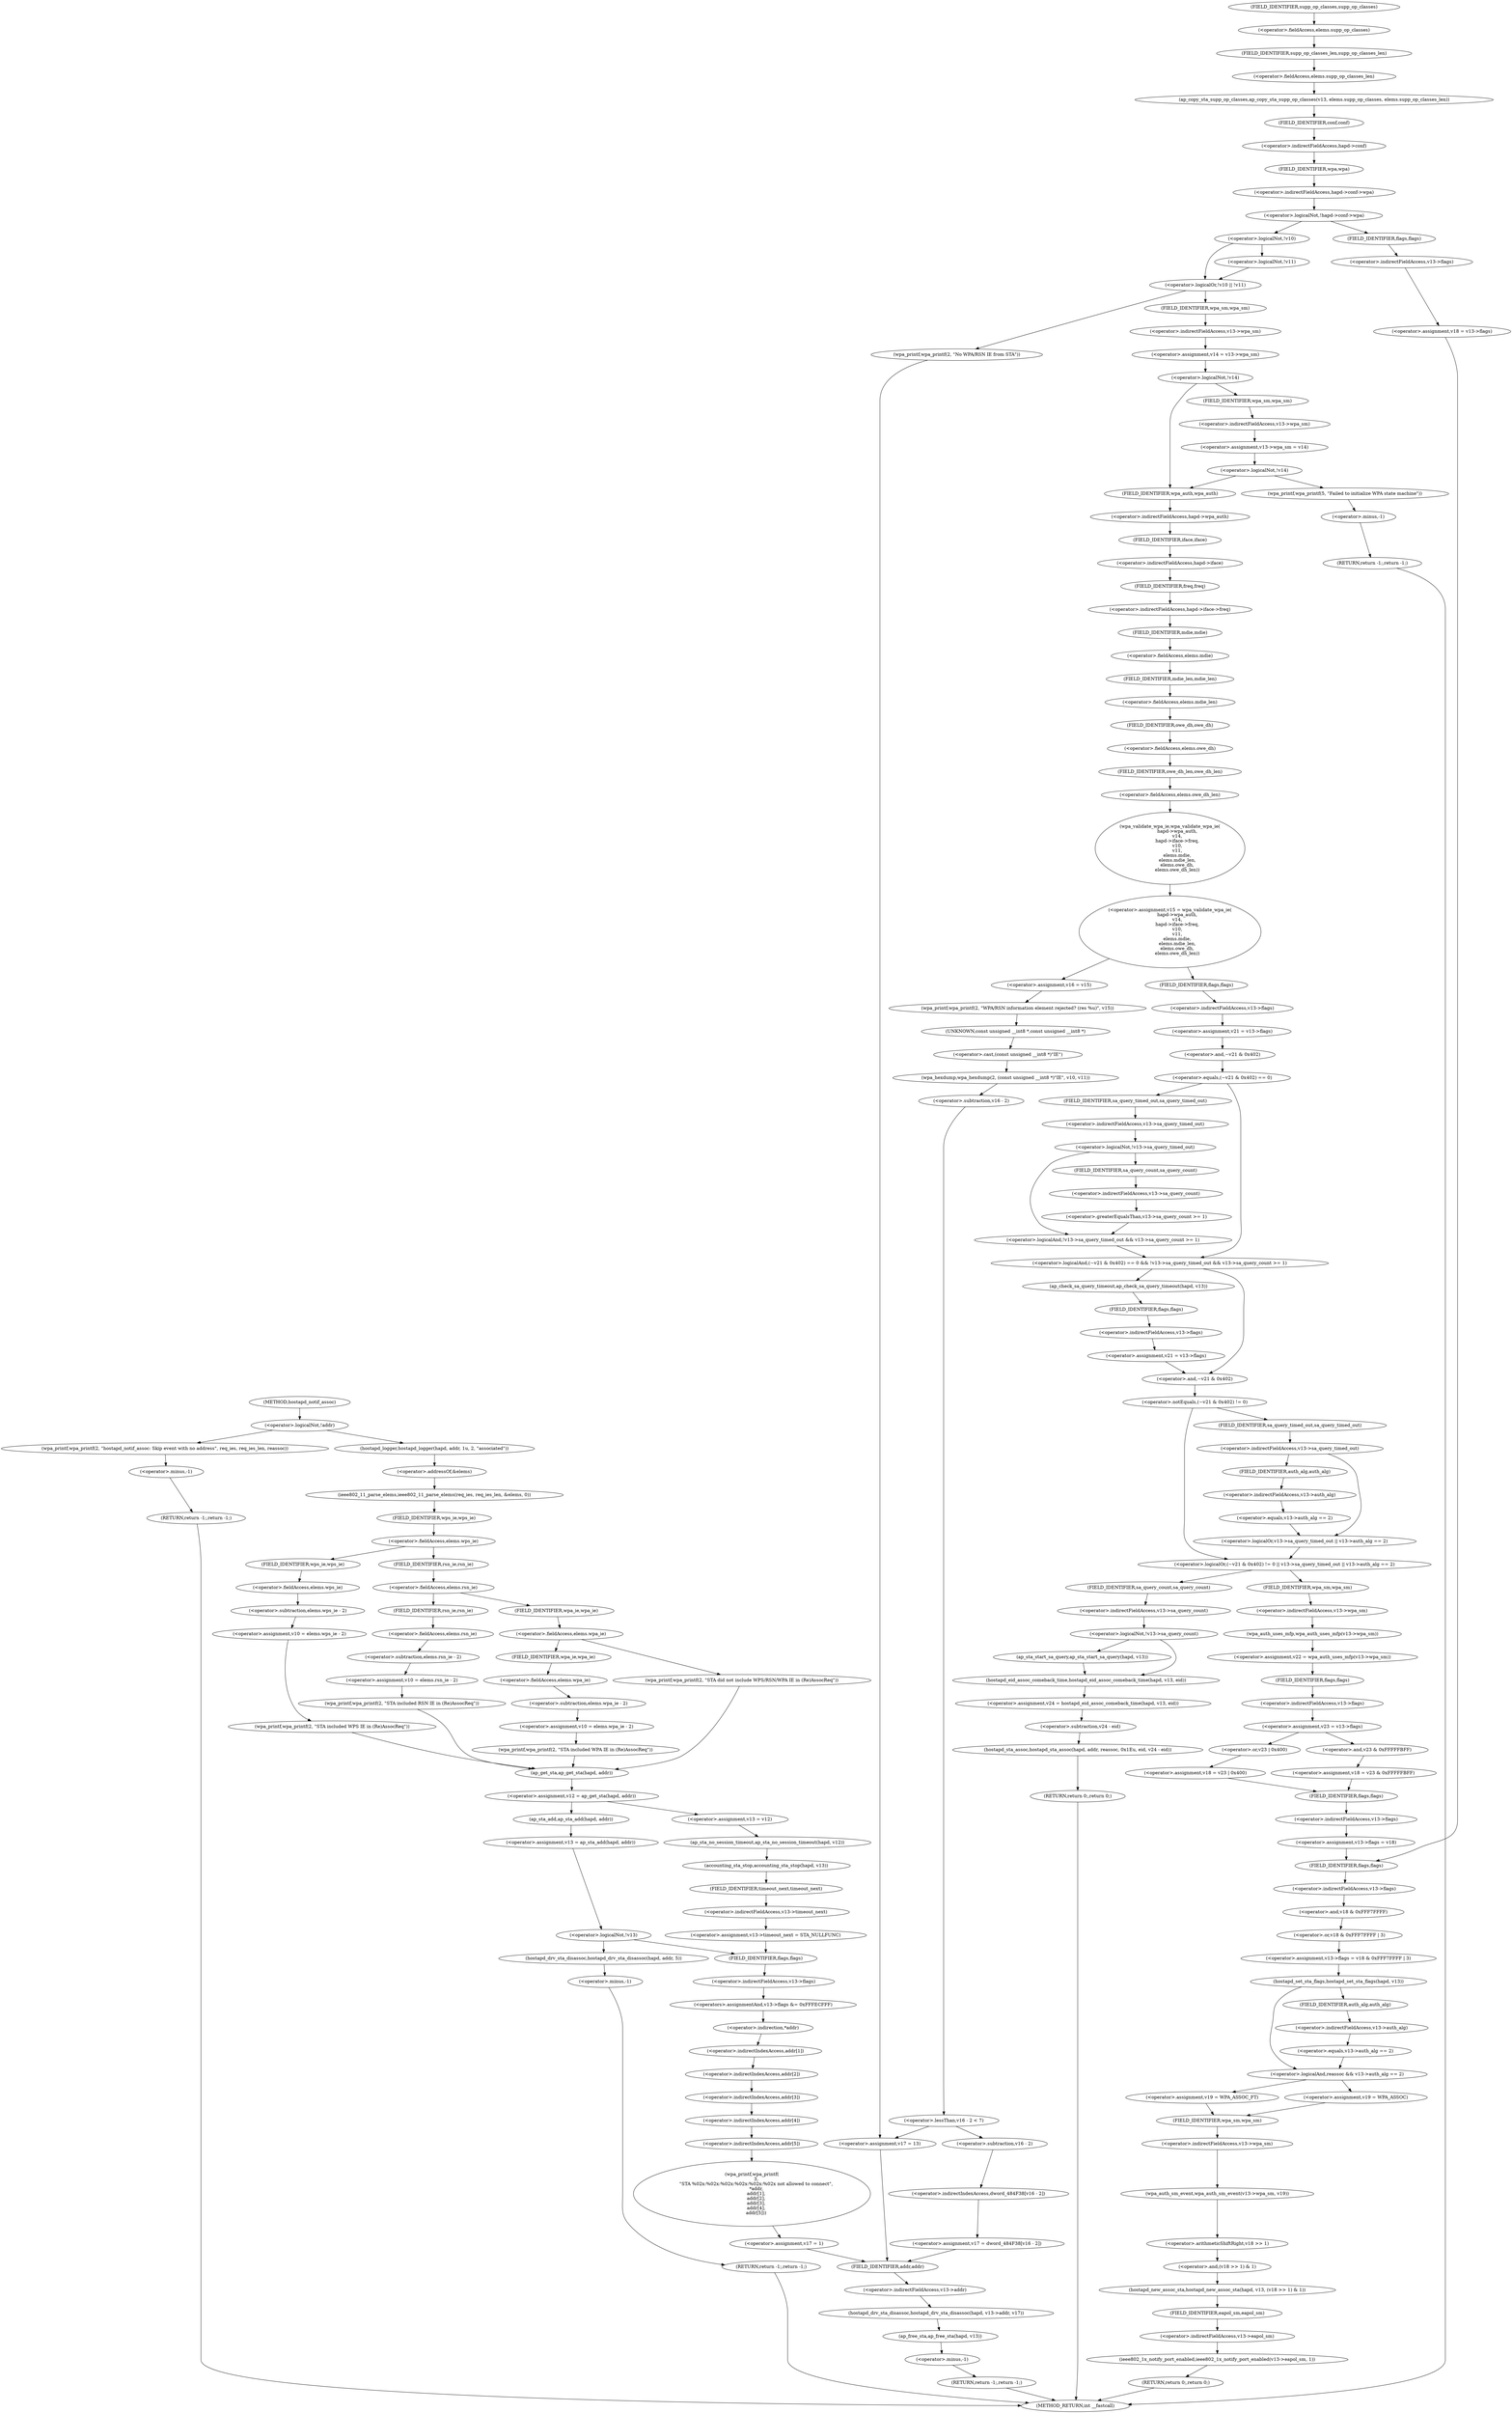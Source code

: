 digraph hostapd_notif_assoc {  
"1000141" [label = "(<operator>.logicalNot,!addr)" ]
"1000144" [label = "(wpa_printf,wpa_printf(2, \"hostapd_notif_assoc: Skip event with no address\", req_ies, req_ies_len, reassoc))" ]
"1000150" [label = "(RETURN,return -1;,return -1;)" ]
"1000151" [label = "(<operator>.minus,-1)" ]
"1000153" [label = "(hostapd_logger,hostapd_logger(hapd, addr, 1u, 2, \"associated\"))" ]
"1000159" [label = "(ieee802_11_parse_elems,ieee802_11_parse_elems(req_ies, req_ies_len, &elems, 0))" ]
"1000162" [label = "(<operator>.addressOf,&elems)" ]
"1000166" [label = "(<operator>.fieldAccess,elems.wps_ie)" ]
"1000168" [label = "(FIELD_IDENTIFIER,wps_ie,wps_ie)" ]
"1000170" [label = "(<operator>.assignment,v10 = elems.wps_ie - 2)" ]
"1000172" [label = "(<operator>.subtraction,elems.wps_ie - 2)" ]
"1000173" [label = "(<operator>.fieldAccess,elems.wps_ie)" ]
"1000175" [label = "(FIELD_IDENTIFIER,wps_ie,wps_ie)" ]
"1000178" [label = "(wpa_printf,wpa_printf(2, \"STA included WPS IE in (Re)AssocReq\"))" ]
"1000183" [label = "(<operator>.fieldAccess,elems.rsn_ie)" ]
"1000185" [label = "(FIELD_IDENTIFIER,rsn_ie,rsn_ie)" ]
"1000187" [label = "(<operator>.assignment,v10 = elems.rsn_ie - 2)" ]
"1000189" [label = "(<operator>.subtraction,elems.rsn_ie - 2)" ]
"1000190" [label = "(<operator>.fieldAccess,elems.rsn_ie)" ]
"1000192" [label = "(FIELD_IDENTIFIER,rsn_ie,rsn_ie)" ]
"1000195" [label = "(wpa_printf,wpa_printf(2, \"STA included RSN IE in (Re)AssocReq\"))" ]
"1000200" [label = "(<operator>.fieldAccess,elems.wpa_ie)" ]
"1000202" [label = "(FIELD_IDENTIFIER,wpa_ie,wpa_ie)" ]
"1000204" [label = "(<operator>.assignment,v10 = elems.wpa_ie - 2)" ]
"1000206" [label = "(<operator>.subtraction,elems.wpa_ie - 2)" ]
"1000207" [label = "(<operator>.fieldAccess,elems.wpa_ie)" ]
"1000209" [label = "(FIELD_IDENTIFIER,wpa_ie,wpa_ie)" ]
"1000212" [label = "(wpa_printf,wpa_printf(2, \"STA included WPA IE in (Re)AssocReq\"))" ]
"1000219" [label = "(wpa_printf,wpa_printf(2, \"STA did not include WPS/RSN/WPA IE in (Re)AssocReq\"))" ]
"1000222" [label = "(<operator>.assignment,v12 = ap_get_sta(hapd, addr))" ]
"1000224" [label = "(ap_get_sta,ap_get_sta(hapd, addr))" ]
"1000230" [label = "(<operator>.assignment,v13 = v12)" ]
"1000233" [label = "(ap_sta_no_session_timeout,ap_sta_no_session_timeout(hapd, v12))" ]
"1000236" [label = "(accounting_sta_stop,accounting_sta_stop(hapd, v13))" ]
"1000239" [label = "(<operator>.assignment,v13->timeout_next = STA_NULLFUNC)" ]
"1000240" [label = "(<operator>.indirectFieldAccess,v13->timeout_next)" ]
"1000242" [label = "(FIELD_IDENTIFIER,timeout_next,timeout_next)" ]
"1000246" [label = "(<operator>.assignment,v13 = ap_sta_add(hapd, addr))" ]
"1000248" [label = "(ap_sta_add,ap_sta_add(hapd, addr))" ]
"1000252" [label = "(<operator>.logicalNot,!v13)" ]
"1000255" [label = "(hostapd_drv_sta_disassoc,hostapd_drv_sta_disassoc(hapd, addr, 5))" ]
"1000259" [label = "(RETURN,return -1;,return -1;)" ]
"1000260" [label = "(<operator>.minus,-1)" ]
"1000262" [label = "(<operators>.assignmentAnd,v13->flags &= 0xFFFECFFF)" ]
"1000263" [label = "(<operator>.indirectFieldAccess,v13->flags)" ]
"1000265" [label = "(FIELD_IDENTIFIER,flags,flags)" ]
"1000268" [label = "(wpa_printf,wpa_printf(\n      3,\n      \"STA %02x:%02x:%02x:%02x:%02x:%02x not allowed to connect\",\n      *addr,\n      addr[1],\n      addr[2],\n      addr[3],\n      addr[4],\n      addr[5]))" ]
"1000271" [label = "(<operator>.indirection,*addr)" ]
"1000273" [label = "(<operator>.indirectIndexAccess,addr[1])" ]
"1000276" [label = "(<operator>.indirectIndexAccess,addr[2])" ]
"1000279" [label = "(<operator>.indirectIndexAccess,addr[3])" ]
"1000282" [label = "(<operator>.indirectIndexAccess,addr[4])" ]
"1000285" [label = "(<operator>.indirectIndexAccess,addr[5])" ]
"1000288" [label = "(<operator>.assignment,v17 = 1)" ]
"1000292" [label = "(ap_copy_sta_supp_op_classes,ap_copy_sta_supp_op_classes(v13, elems.supp_op_classes, elems.supp_op_classes_len))" ]
"1000294" [label = "(<operator>.fieldAccess,elems.supp_op_classes)" ]
"1000296" [label = "(FIELD_IDENTIFIER,supp_op_classes,supp_op_classes)" ]
"1000297" [label = "(<operator>.fieldAccess,elems.supp_op_classes_len)" ]
"1000299" [label = "(FIELD_IDENTIFIER,supp_op_classes_len,supp_op_classes_len)" ]
"1000301" [label = "(<operator>.logicalNot,!hapd->conf->wpa)" ]
"1000302" [label = "(<operator>.indirectFieldAccess,hapd->conf->wpa)" ]
"1000303" [label = "(<operator>.indirectFieldAccess,hapd->conf)" ]
"1000305" [label = "(FIELD_IDENTIFIER,conf,conf)" ]
"1000306" [label = "(FIELD_IDENTIFIER,wpa,wpa)" ]
"1000308" [label = "(<operator>.assignment,v18 = v13->flags)" ]
"1000310" [label = "(<operator>.indirectFieldAccess,v13->flags)" ]
"1000312" [label = "(FIELD_IDENTIFIER,flags,flags)" ]
"1000315" [label = "(<operator>.logicalOr,!v10 || !v11)" ]
"1000316" [label = "(<operator>.logicalNot,!v10)" ]
"1000318" [label = "(<operator>.logicalNot,!v11)" ]
"1000321" [label = "(wpa_printf,wpa_printf(2, \"No WPA/RSN IE from STA\"))" ]
"1000325" [label = "(<operator>.assignment,v14 = v13->wpa_sm)" ]
"1000327" [label = "(<operator>.indirectFieldAccess,v13->wpa_sm)" ]
"1000329" [label = "(FIELD_IDENTIFIER,wpa_sm,wpa_sm)" ]
"1000331" [label = "(<operator>.logicalNot,!v14)" ]
"1000334" [label = "(<operator>.assignment,v13->wpa_sm = v14)" ]
"1000335" [label = "(<operator>.indirectFieldAccess,v13->wpa_sm)" ]
"1000337" [label = "(FIELD_IDENTIFIER,wpa_sm,wpa_sm)" ]
"1000340" [label = "(<operator>.logicalNot,!v14)" ]
"1000343" [label = "(wpa_printf,wpa_printf(5, \"Failed to initialize WPA state machine\"))" ]
"1000346" [label = "(RETURN,return -1;,return -1;)" ]
"1000347" [label = "(<operator>.minus,-1)" ]
"1000349" [label = "(<operator>.assignment,v15 = wpa_validate_wpa_ie(\n          hapd->wpa_auth,\n          v14,\n          hapd->iface->freq,\n          v10,\n          v11,\n          elems.mdie,\n          elems.mdie_len,\n          elems.owe_dh,\n          elems.owe_dh_len))" ]
"1000351" [label = "(wpa_validate_wpa_ie,wpa_validate_wpa_ie(\n          hapd->wpa_auth,\n          v14,\n          hapd->iface->freq,\n          v10,\n          v11,\n          elems.mdie,\n          elems.mdie_len,\n          elems.owe_dh,\n          elems.owe_dh_len))" ]
"1000352" [label = "(<operator>.indirectFieldAccess,hapd->wpa_auth)" ]
"1000354" [label = "(FIELD_IDENTIFIER,wpa_auth,wpa_auth)" ]
"1000356" [label = "(<operator>.indirectFieldAccess,hapd->iface->freq)" ]
"1000357" [label = "(<operator>.indirectFieldAccess,hapd->iface)" ]
"1000359" [label = "(FIELD_IDENTIFIER,iface,iface)" ]
"1000360" [label = "(FIELD_IDENTIFIER,freq,freq)" ]
"1000363" [label = "(<operator>.fieldAccess,elems.mdie)" ]
"1000365" [label = "(FIELD_IDENTIFIER,mdie,mdie)" ]
"1000366" [label = "(<operator>.fieldAccess,elems.mdie_len)" ]
"1000368" [label = "(FIELD_IDENTIFIER,mdie_len,mdie_len)" ]
"1000369" [label = "(<operator>.fieldAccess,elems.owe_dh)" ]
"1000371" [label = "(FIELD_IDENTIFIER,owe_dh,owe_dh)" ]
"1000372" [label = "(<operator>.fieldAccess,elems.owe_dh_len)" ]
"1000374" [label = "(FIELD_IDENTIFIER,owe_dh_len,owe_dh_len)" ]
"1000378" [label = "(<operator>.assignment,v16 = v15)" ]
"1000381" [label = "(wpa_printf,wpa_printf(2, \"WPA/RSN information element rejected? (res %u)\", v15))" ]
"1000385" [label = "(wpa_hexdump,wpa_hexdump(2, (const unsigned __int8 *)\"IE\", v10, v11))" ]
"1000387" [label = "(<operator>.cast,(const unsigned __int8 *)\"IE\")" ]
"1000388" [label = "(UNKNOWN,const unsigned __int8 *,const unsigned __int8 *)" ]
"1000393" [label = "(<operator>.lessThan,v16 - 2 < 7)" ]
"1000394" [label = "(<operator>.subtraction,v16 - 2)" ]
"1000399" [label = "(<operator>.assignment,v17 = dword_484F38[v16 - 2])" ]
"1000401" [label = "(<operator>.indirectIndexAccess,dword_484F38[v16 - 2])" ]
"1000403" [label = "(<operator>.subtraction,v16 - 2)" ]
"1000407" [label = "(hostapd_drv_sta_disassoc,hostapd_drv_sta_disassoc(hapd, v13->addr, v17))" ]
"1000409" [label = "(<operator>.indirectFieldAccess,v13->addr)" ]
"1000411" [label = "(FIELD_IDENTIFIER,addr,addr)" ]
"1000413" [label = "(ap_free_sta,ap_free_sta(hapd, v13))" ]
"1000416" [label = "(RETURN,return -1;,return -1;)" ]
"1000417" [label = "(<operator>.minus,-1)" ]
"1000420" [label = "(<operator>.assignment,v17 = 13)" ]
"1000424" [label = "(<operator>.assignment,v21 = v13->flags)" ]
"1000426" [label = "(<operator>.indirectFieldAccess,v13->flags)" ]
"1000428" [label = "(FIELD_IDENTIFIER,flags,flags)" ]
"1000430" [label = "(<operator>.logicalAnd,(~v21 & 0x402) == 0 && !v13->sa_query_timed_out && v13->sa_query_count >= 1)" ]
"1000431" [label = "(<operator>.equals,(~v21 & 0x402) == 0)" ]
"1000432" [label = "(<operator>.and,~v21 & 0x402)" ]
"1000436" [label = "(<operator>.logicalAnd,!v13->sa_query_timed_out && v13->sa_query_count >= 1)" ]
"1000437" [label = "(<operator>.logicalNot,!v13->sa_query_timed_out)" ]
"1000438" [label = "(<operator>.indirectFieldAccess,v13->sa_query_timed_out)" ]
"1000440" [label = "(FIELD_IDENTIFIER,sa_query_timed_out,sa_query_timed_out)" ]
"1000441" [label = "(<operator>.greaterEqualsThan,v13->sa_query_count >= 1)" ]
"1000442" [label = "(<operator>.indirectFieldAccess,v13->sa_query_count)" ]
"1000444" [label = "(FIELD_IDENTIFIER,sa_query_count,sa_query_count)" ]
"1000447" [label = "(ap_check_sa_query_timeout,ap_check_sa_query_timeout(hapd, v13))" ]
"1000450" [label = "(<operator>.assignment,v21 = v13->flags)" ]
"1000452" [label = "(<operator>.indirectFieldAccess,v13->flags)" ]
"1000454" [label = "(FIELD_IDENTIFIER,flags,flags)" ]
"1000456" [label = "(<operator>.logicalOr,(~v21 & 0x402) != 0 || v13->sa_query_timed_out || v13->auth_alg == 2)" ]
"1000457" [label = "(<operator>.notEquals,(~v21 & 0x402) != 0)" ]
"1000458" [label = "(<operator>.and,~v21 & 0x402)" ]
"1000462" [label = "(<operator>.logicalOr,v13->sa_query_timed_out || v13->auth_alg == 2)" ]
"1000463" [label = "(<operator>.indirectFieldAccess,v13->sa_query_timed_out)" ]
"1000465" [label = "(FIELD_IDENTIFIER,sa_query_timed_out,sa_query_timed_out)" ]
"1000466" [label = "(<operator>.equals,v13->auth_alg == 2)" ]
"1000467" [label = "(<operator>.indirectFieldAccess,v13->auth_alg)" ]
"1000469" [label = "(FIELD_IDENTIFIER,auth_alg,auth_alg)" ]
"1000472" [label = "(<operator>.assignment,v22 = wpa_auth_uses_mfp(v13->wpa_sm))" ]
"1000474" [label = "(wpa_auth_uses_mfp,wpa_auth_uses_mfp(v13->wpa_sm))" ]
"1000475" [label = "(<operator>.indirectFieldAccess,v13->wpa_sm)" ]
"1000477" [label = "(FIELD_IDENTIFIER,wpa_sm,wpa_sm)" ]
"1000478" [label = "(<operator>.assignment,v23 = v13->flags)" ]
"1000480" [label = "(<operator>.indirectFieldAccess,v13->flags)" ]
"1000482" [label = "(FIELD_IDENTIFIER,flags,flags)" ]
"1000485" [label = "(<operator>.assignment,v18 = v23 | 0x400)" ]
"1000487" [label = "(<operator>.or,v23 | 0x400)" ]
"1000491" [label = "(<operator>.assignment,v18 = v23 & 0xFFFFFBFF)" ]
"1000493" [label = "(<operator>.and,v23 & 0xFFFFFBFF)" ]
"1000496" [label = "(<operator>.assignment,v13->flags = v18)" ]
"1000497" [label = "(<operator>.indirectFieldAccess,v13->flags)" ]
"1000499" [label = "(FIELD_IDENTIFIER,flags,flags)" ]
"1000502" [label = "(<operator>.assignment,v13->flags = v18 & 0xFFF7FFFF | 3)" ]
"1000503" [label = "(<operator>.indirectFieldAccess,v13->flags)" ]
"1000505" [label = "(FIELD_IDENTIFIER,flags,flags)" ]
"1000506" [label = "(<operator>.or,v18 & 0xFFF7FFFF | 3)" ]
"1000507" [label = "(<operator>.and,v18 & 0xFFF7FFFF)" ]
"1000511" [label = "(hostapd_set_sta_flags,hostapd_set_sta_flags(hapd, v13))" ]
"1000515" [label = "(<operator>.logicalAnd,reassoc && v13->auth_alg == 2)" ]
"1000517" [label = "(<operator>.equals,v13->auth_alg == 2)" ]
"1000518" [label = "(<operator>.indirectFieldAccess,v13->auth_alg)" ]
"1000520" [label = "(FIELD_IDENTIFIER,auth_alg,auth_alg)" ]
"1000522" [label = "(<operator>.assignment,v19 = WPA_ASSOC_FT)" ]
"1000526" [label = "(<operator>.assignment,v19 = WPA_ASSOC)" ]
"1000529" [label = "(wpa_auth_sm_event,wpa_auth_sm_event(v13->wpa_sm, v19))" ]
"1000530" [label = "(<operator>.indirectFieldAccess,v13->wpa_sm)" ]
"1000532" [label = "(FIELD_IDENTIFIER,wpa_sm,wpa_sm)" ]
"1000534" [label = "(hostapd_new_assoc_sta,hostapd_new_assoc_sta(hapd, v13, (v18 >> 1) & 1))" ]
"1000537" [label = "(<operator>.and,(v18 >> 1) & 1)" ]
"1000538" [label = "(<operator>.arithmeticShiftRight,v18 >> 1)" ]
"1000542" [label = "(ieee802_1x_notify_port_enabled,ieee802_1x_notify_port_enabled(v13->eapol_sm, 1))" ]
"1000543" [label = "(<operator>.indirectFieldAccess,v13->eapol_sm)" ]
"1000545" [label = "(FIELD_IDENTIFIER,eapol_sm,eapol_sm)" ]
"1000547" [label = "(RETURN,return 0;,return 0;)" ]
"1000550" [label = "(<operator>.logicalNot,!v13->sa_query_count)" ]
"1000551" [label = "(<operator>.indirectFieldAccess,v13->sa_query_count)" ]
"1000553" [label = "(FIELD_IDENTIFIER,sa_query_count,sa_query_count)" ]
"1000554" [label = "(ap_sta_start_sa_query,ap_sta_start_sa_query(hapd, v13))" ]
"1000557" [label = "(<operator>.assignment,v24 = hostapd_eid_assoc_comeback_time(hapd, v13, eid))" ]
"1000559" [label = "(hostapd_eid_assoc_comeback_time,hostapd_eid_assoc_comeback_time(hapd, v13, eid))" ]
"1000563" [label = "(hostapd_sta_assoc,hostapd_sta_assoc(hapd, addr, reassoc, 0x1Eu, eid, v24 - eid))" ]
"1000569" [label = "(<operator>.subtraction,v24 - eid)" ]
"1000572" [label = "(RETURN,return 0;,return 0;)" ]
"1000117" [label = "(METHOD,hostapd_notif_assoc)" ]
"1000574" [label = "(METHOD_RETURN,int __fastcall)" ]
  "1000141" -> "1000144" 
  "1000141" -> "1000153" 
  "1000144" -> "1000151" 
  "1000150" -> "1000574" 
  "1000151" -> "1000150" 
  "1000153" -> "1000162" 
  "1000159" -> "1000168" 
  "1000162" -> "1000159" 
  "1000166" -> "1000175" 
  "1000166" -> "1000185" 
  "1000168" -> "1000166" 
  "1000170" -> "1000178" 
  "1000172" -> "1000170" 
  "1000173" -> "1000172" 
  "1000175" -> "1000173" 
  "1000178" -> "1000224" 
  "1000183" -> "1000192" 
  "1000183" -> "1000202" 
  "1000185" -> "1000183" 
  "1000187" -> "1000195" 
  "1000189" -> "1000187" 
  "1000190" -> "1000189" 
  "1000192" -> "1000190" 
  "1000195" -> "1000224" 
  "1000200" -> "1000209" 
  "1000200" -> "1000219" 
  "1000202" -> "1000200" 
  "1000204" -> "1000212" 
  "1000206" -> "1000204" 
  "1000207" -> "1000206" 
  "1000209" -> "1000207" 
  "1000212" -> "1000224" 
  "1000219" -> "1000224" 
  "1000222" -> "1000230" 
  "1000222" -> "1000248" 
  "1000224" -> "1000222" 
  "1000230" -> "1000233" 
  "1000233" -> "1000236" 
  "1000236" -> "1000242" 
  "1000239" -> "1000265" 
  "1000240" -> "1000239" 
  "1000242" -> "1000240" 
  "1000246" -> "1000252" 
  "1000248" -> "1000246" 
  "1000252" -> "1000255" 
  "1000252" -> "1000265" 
  "1000255" -> "1000260" 
  "1000259" -> "1000574" 
  "1000260" -> "1000259" 
  "1000262" -> "1000271" 
  "1000263" -> "1000262" 
  "1000265" -> "1000263" 
  "1000268" -> "1000288" 
  "1000271" -> "1000273" 
  "1000273" -> "1000276" 
  "1000276" -> "1000279" 
  "1000279" -> "1000282" 
  "1000282" -> "1000285" 
  "1000285" -> "1000268" 
  "1000288" -> "1000411" 
  "1000292" -> "1000305" 
  "1000294" -> "1000299" 
  "1000296" -> "1000294" 
  "1000297" -> "1000292" 
  "1000299" -> "1000297" 
  "1000301" -> "1000312" 
  "1000301" -> "1000316" 
  "1000302" -> "1000301" 
  "1000303" -> "1000306" 
  "1000305" -> "1000303" 
  "1000306" -> "1000302" 
  "1000308" -> "1000505" 
  "1000310" -> "1000308" 
  "1000312" -> "1000310" 
  "1000315" -> "1000321" 
  "1000315" -> "1000329" 
  "1000316" -> "1000315" 
  "1000316" -> "1000318" 
  "1000318" -> "1000315" 
  "1000321" -> "1000420" 
  "1000325" -> "1000331" 
  "1000327" -> "1000325" 
  "1000329" -> "1000327" 
  "1000331" -> "1000337" 
  "1000331" -> "1000354" 
  "1000334" -> "1000340" 
  "1000335" -> "1000334" 
  "1000337" -> "1000335" 
  "1000340" -> "1000343" 
  "1000340" -> "1000354" 
  "1000343" -> "1000347" 
  "1000346" -> "1000574" 
  "1000347" -> "1000346" 
  "1000349" -> "1000378" 
  "1000349" -> "1000428" 
  "1000351" -> "1000349" 
  "1000352" -> "1000359" 
  "1000354" -> "1000352" 
  "1000356" -> "1000365" 
  "1000357" -> "1000360" 
  "1000359" -> "1000357" 
  "1000360" -> "1000356" 
  "1000363" -> "1000368" 
  "1000365" -> "1000363" 
  "1000366" -> "1000371" 
  "1000368" -> "1000366" 
  "1000369" -> "1000374" 
  "1000371" -> "1000369" 
  "1000372" -> "1000351" 
  "1000374" -> "1000372" 
  "1000378" -> "1000381" 
  "1000381" -> "1000388" 
  "1000385" -> "1000394" 
  "1000387" -> "1000385" 
  "1000388" -> "1000387" 
  "1000393" -> "1000403" 
  "1000393" -> "1000420" 
  "1000394" -> "1000393" 
  "1000399" -> "1000411" 
  "1000401" -> "1000399" 
  "1000403" -> "1000401" 
  "1000407" -> "1000413" 
  "1000409" -> "1000407" 
  "1000411" -> "1000409" 
  "1000413" -> "1000417" 
  "1000416" -> "1000574" 
  "1000417" -> "1000416" 
  "1000420" -> "1000411" 
  "1000424" -> "1000432" 
  "1000426" -> "1000424" 
  "1000428" -> "1000426" 
  "1000430" -> "1000447" 
  "1000430" -> "1000458" 
  "1000431" -> "1000430" 
  "1000431" -> "1000440" 
  "1000432" -> "1000431" 
  "1000436" -> "1000430" 
  "1000437" -> "1000436" 
  "1000437" -> "1000444" 
  "1000438" -> "1000437" 
  "1000440" -> "1000438" 
  "1000441" -> "1000436" 
  "1000442" -> "1000441" 
  "1000444" -> "1000442" 
  "1000447" -> "1000454" 
  "1000450" -> "1000458" 
  "1000452" -> "1000450" 
  "1000454" -> "1000452" 
  "1000456" -> "1000477" 
  "1000456" -> "1000553" 
  "1000457" -> "1000456" 
  "1000457" -> "1000465" 
  "1000458" -> "1000457" 
  "1000462" -> "1000456" 
  "1000463" -> "1000462" 
  "1000463" -> "1000469" 
  "1000465" -> "1000463" 
  "1000466" -> "1000462" 
  "1000467" -> "1000466" 
  "1000469" -> "1000467" 
  "1000472" -> "1000482" 
  "1000474" -> "1000472" 
  "1000475" -> "1000474" 
  "1000477" -> "1000475" 
  "1000478" -> "1000487" 
  "1000478" -> "1000493" 
  "1000480" -> "1000478" 
  "1000482" -> "1000480" 
  "1000485" -> "1000499" 
  "1000487" -> "1000485" 
  "1000491" -> "1000499" 
  "1000493" -> "1000491" 
  "1000496" -> "1000505" 
  "1000497" -> "1000496" 
  "1000499" -> "1000497" 
  "1000502" -> "1000511" 
  "1000503" -> "1000507" 
  "1000505" -> "1000503" 
  "1000506" -> "1000502" 
  "1000507" -> "1000506" 
  "1000511" -> "1000515" 
  "1000511" -> "1000520" 
  "1000515" -> "1000522" 
  "1000515" -> "1000526" 
  "1000517" -> "1000515" 
  "1000518" -> "1000517" 
  "1000520" -> "1000518" 
  "1000522" -> "1000532" 
  "1000526" -> "1000532" 
  "1000529" -> "1000538" 
  "1000530" -> "1000529" 
  "1000532" -> "1000530" 
  "1000534" -> "1000545" 
  "1000537" -> "1000534" 
  "1000538" -> "1000537" 
  "1000542" -> "1000547" 
  "1000543" -> "1000542" 
  "1000545" -> "1000543" 
  "1000547" -> "1000574" 
  "1000550" -> "1000554" 
  "1000550" -> "1000559" 
  "1000551" -> "1000550" 
  "1000553" -> "1000551" 
  "1000554" -> "1000559" 
  "1000557" -> "1000569" 
  "1000559" -> "1000557" 
  "1000563" -> "1000572" 
  "1000569" -> "1000563" 
  "1000572" -> "1000574" 
  "1000117" -> "1000141" 
}
